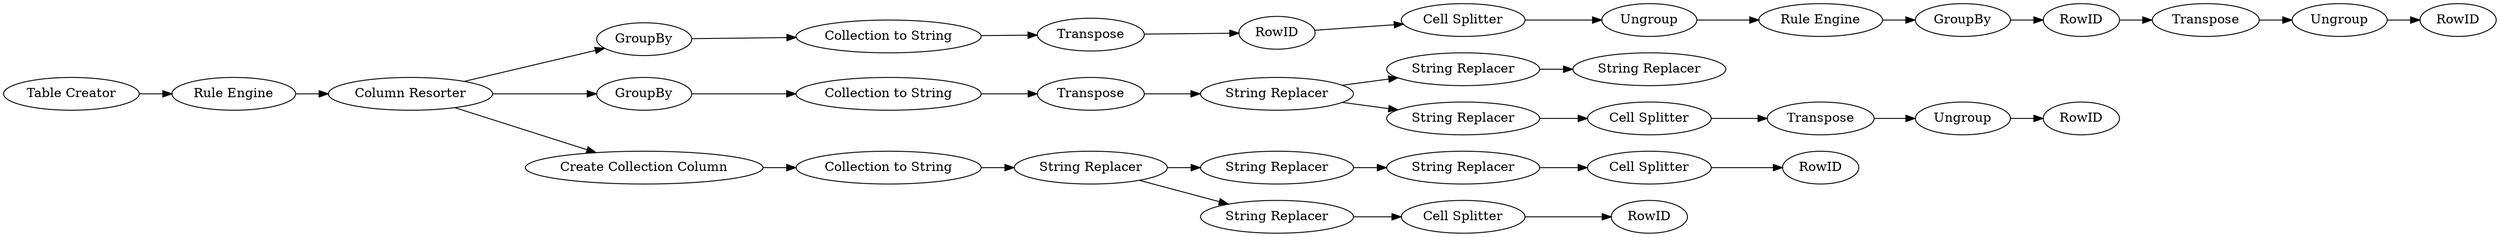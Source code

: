 digraph {
	"3880703401541249255_28" [label=Ungroup]
	"3880703401541249255_44" [label="Cell Splitter"]
	"3880703401541249255_48" [label=Transpose]
	"3880703401541249255_15" [label="Cell Splitter"]
	"3880703401541249255_50" [label="Cell Splitter"]
	"3880703401541249255_53" [label=GroupBy]
	"3880703401541249255_23" [label="Column Resorter"]
	"3880703401541249255_51" [label=Ungroup]
	"3880703401541249255_52" [label="Rule Engine"]
	"3880703401541249255_14" [label="Collection to String"]
	"3880703401541249255_25" [label="Collection to String"]
	"3880703401541249255_55" [label=Transpose]
	"3880703401541249255_27" [label="String Replacer"]
	"3880703401541249255_24" [label=RowID]
	"3880703401541249255_19" [label="String Replacer"]
	"3880703401541249255_34" [label="String Replacer"]
	"3880703401541249255_17" [label="String Replacer"]
	"3880703401541249255_47" [label=GroupBy]
	"3880703401541249255_30" [label="String Replacer"]
	"3880703401541249255_31" [label="Cell Splitter"]
	"3880703401541249255_49" [label=RowID]
	"3880703401541249255_13" [label=GroupBy]
	"3880703401541249255_57" [label=RowID]
	"3880703401541249255_56" [label=Ungroup]
	"3880703401541249255_42" [label=RowID]
	"3880703401541249255_54" [label=RowID]
	"3880703401541249255_46" [label="Collection to String"]
	"3880703401541249255_21" [label="Rule Engine"]
	"3880703401541249255_32" [label=Transpose]
	"3880703401541249255_22" [label="String Replacer"]
	"3880703401541249255_29" [label="String Replacer"]
	"3880703401541249255_43" [label="String Replacer"]
	"3880703401541249255_11" [label="Table Creator"]
	"3880703401541249255_12" [label="Create Collection Column"]
	"3880703401541249255_26" [label=RowID]
	"3880703401541249255_33" [label=Transpose]
	"3880703401541249255_29" -> "3880703401541249255_31"
	"3880703401541249255_55" -> "3880703401541249255_56"
	"3880703401541249255_23" -> "3880703401541249255_13"
	"3880703401541249255_23" -> "3880703401541249255_47"
	"3880703401541249255_19" -> "3880703401541249255_43"
	"3880703401541249255_17" -> "3880703401541249255_22"
	"3880703401541249255_30" -> "3880703401541249255_29"
	"3880703401541249255_13" -> "3880703401541249255_25"
	"3880703401541249255_15" -> "3880703401541249255_24"
	"3880703401541249255_27" -> "3880703401541249255_34"
	"3880703401541249255_47" -> "3880703401541249255_46"
	"3880703401541249255_11" -> "3880703401541249255_21"
	"3880703401541249255_33" -> "3880703401541249255_28"
	"3880703401541249255_50" -> "3880703401541249255_51"
	"3880703401541249255_51" -> "3880703401541249255_52"
	"3880703401541249255_49" -> "3880703401541249255_50"
	"3880703401541249255_14" -> "3880703401541249255_17"
	"3880703401541249255_23" -> "3880703401541249255_12"
	"3880703401541249255_28" -> "3880703401541249255_26"
	"3880703401541249255_48" -> "3880703401541249255_49"
	"3880703401541249255_54" -> "3880703401541249255_55"
	"3880703401541249255_32" -> "3880703401541249255_30"
	"3880703401541249255_31" -> "3880703401541249255_33"
	"3880703401541249255_22" -> "3880703401541249255_15"
	"3880703401541249255_43" -> "3880703401541249255_44"
	"3880703401541249255_21" -> "3880703401541249255_23"
	"3880703401541249255_46" -> "3880703401541249255_48"
	"3880703401541249255_25" -> "3880703401541249255_32"
	"3880703401541249255_12" -> "3880703401541249255_14"
	"3880703401541249255_56" -> "3880703401541249255_57"
	"3880703401541249255_52" -> "3880703401541249255_53"
	"3880703401541249255_44" -> "3880703401541249255_42"
	"3880703401541249255_30" -> "3880703401541249255_27"
	"3880703401541249255_53" -> "3880703401541249255_54"
	"3880703401541249255_17" -> "3880703401541249255_19"
	rankdir=LR
}
